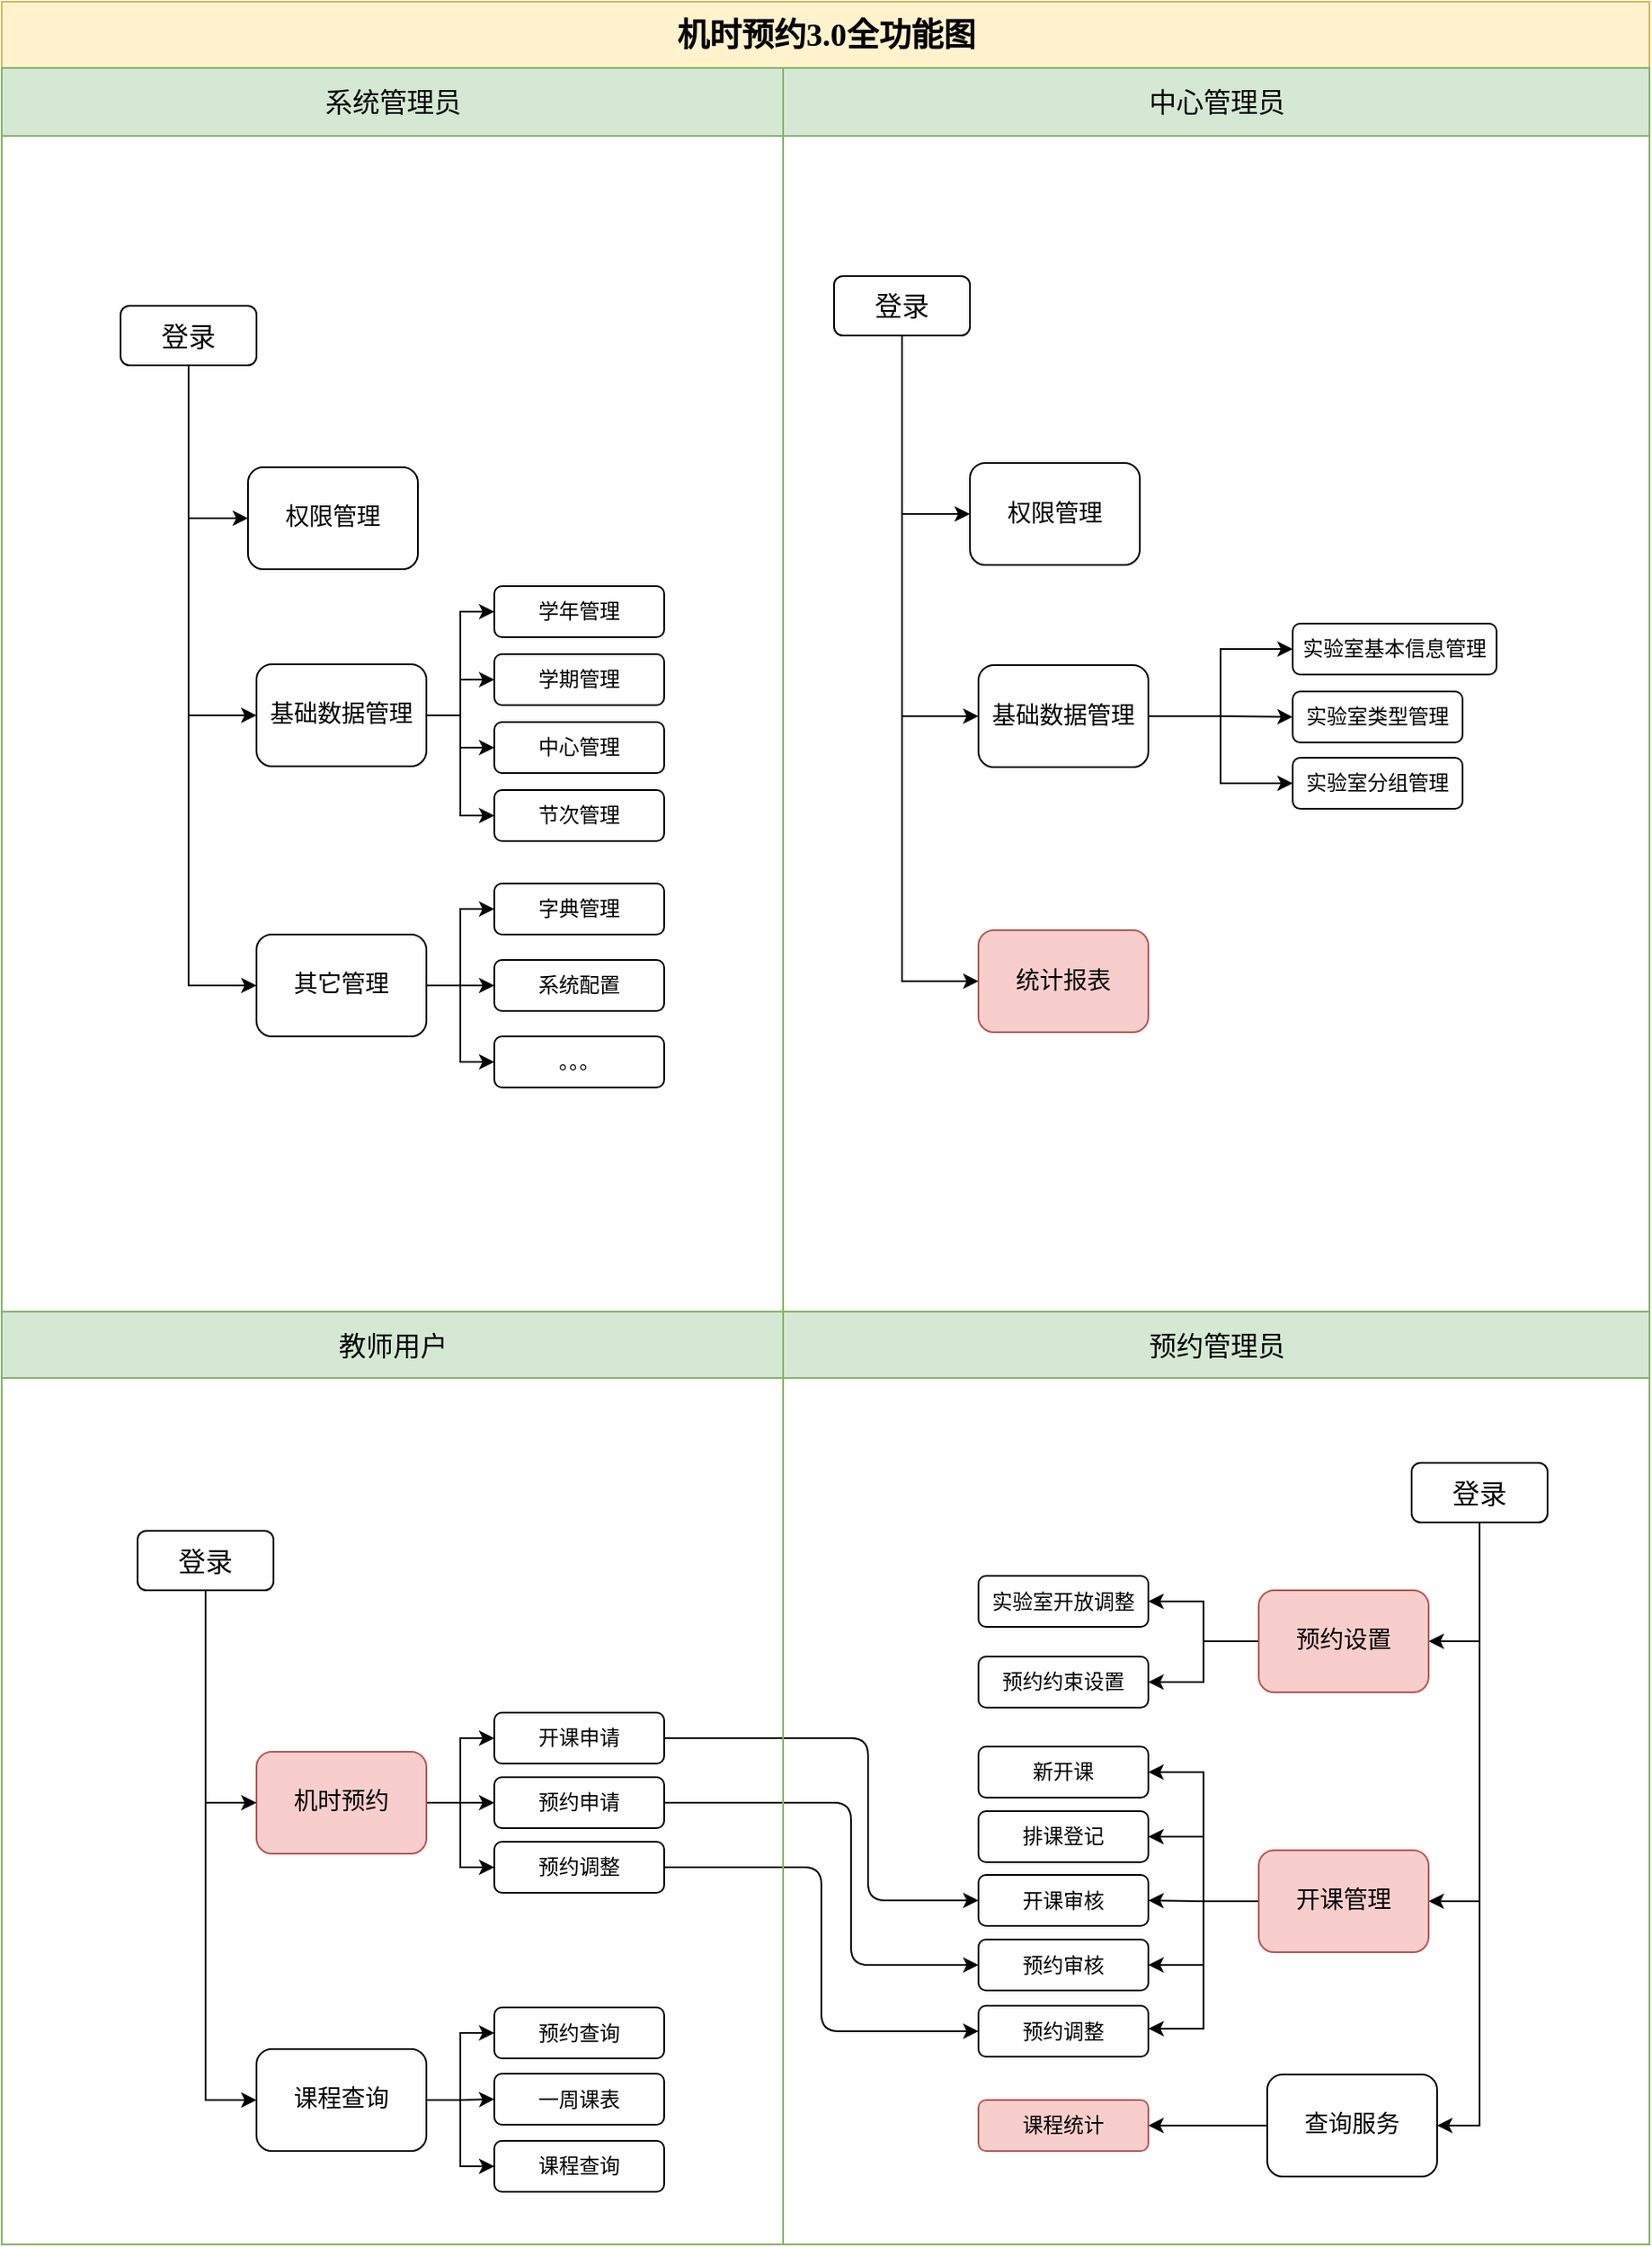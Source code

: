 <mxfile version="12.0.3" type="github" pages="3"><diagram name="全功能图" id="74e2e168-ea6b-b213-b513-2b3c1d86103e"><mxGraphModel dx="1408" dy="885" grid="1" gridSize="10" guides="1" tooltips="1" connect="1" arrows="1" fold="1" page="1" pageScale="1" pageWidth="850" pageHeight="1100" background="#ffffff" math="0" shadow="0"><root><mxCell id="0"/><mxCell id="1" parent="0"/><mxCell id="77e6c97f196da883-1" value="机时预约3.0全功能图" style="swimlane;html=1;childLayout=stackLayout;startSize=39;rounded=0;shadow=0;labelBackgroundColor=none;strokeColor=#d6b656;strokeWidth=1;fillColor=#fff2cc;fontFamily=Verdana;fontSize=19;align=center;" parent="1" vertex="1" treatAsSingle="0"><mxGeometry x="70" y="20" width="970" height="1320" as="geometry"><mxRectangle x="70" y="20" width="150" height="20" as="alternateBounds"/></mxGeometry></mxCell><mxCell id="77e6c97f196da883-2" value="系统管理员" style="swimlane;html=1;startSize=40;fillColor=#d5e8d4;strokeColor=#82b366;fontSize=16;fontStyle=0" parent="77e6c97f196da883-1" vertex="1" treatAsSingle="0"><mxGeometry y="39" width="460" height="1281" as="geometry"><mxRectangle y="39" width="90" height="1461" as="alternateBounds"/></mxGeometry></mxCell><mxCell id="J4vELJwhv7-fLO7nNAKL-6" style="edgeStyle=orthogonalEdgeStyle;rounded=0;orthogonalLoop=1;jettySize=auto;html=1;exitX=0.5;exitY=1;exitDx=0;exitDy=0;entryX=0;entryY=0.5;entryDx=0;entryDy=0;fontSize=16;" parent="77e6c97f196da883-2" source="77e6c97f196da883-8" target="77e6c97f196da883-11" edge="1"><mxGeometry relative="1" as="geometry"/></mxCell><mxCell id="J4vELJwhv7-fLO7nNAKL-7" style="edgeStyle=orthogonalEdgeStyle;rounded=0;orthogonalLoop=1;jettySize=auto;html=1;exitX=0.5;exitY=1;exitDx=0;exitDy=0;entryX=0;entryY=0.5;entryDx=0;entryDy=0;fontSize=16;" parent="77e6c97f196da883-2" source="77e6c97f196da883-8" target="J4vELJwhv7-fLO7nNAKL-1" edge="1"><mxGeometry relative="1" as="geometry"/></mxCell><mxCell id="J4vELJwhv7-fLO7nNAKL-18" style="edgeStyle=orthogonalEdgeStyle;rounded=0;orthogonalLoop=1;jettySize=auto;html=1;exitX=0.5;exitY=1;exitDx=0;exitDy=0;entryX=0;entryY=0.5;entryDx=0;entryDy=0;fontSize=16;" parent="77e6c97f196da883-2" source="77e6c97f196da883-8" target="J4vELJwhv7-fLO7nNAKL-8" edge="1"><mxGeometry relative="1" as="geometry"/></mxCell><mxCell id="77e6c97f196da883-8" value="登录" style="rounded=1;whiteSpace=wrap;html=1;shadow=0;labelBackgroundColor=none;strokeColor=#000000;strokeWidth=1;fillColor=#ffffff;fontFamily=Verdana;fontSize=16;fontColor=#000000;align=center;" parent="77e6c97f196da883-2" vertex="1"><mxGeometry x="70" y="140" width="80" height="35" as="geometry"/></mxCell><mxCell id="77e6c97f196da883-11" value="权限管理" style="rounded=1;whiteSpace=wrap;html=1;shadow=0;labelBackgroundColor=none;strokeColor=#000000;strokeWidth=1;fillColor=#ffffff;fontFamily=Verdana;fontSize=14;fontColor=#000000;align=center;" parent="77e6c97f196da883-2" vertex="1"><mxGeometry x="145" y="235" width="100" height="60" as="geometry"/></mxCell><mxCell id="J4vELJwhv7-fLO7nNAKL-11" value="" style="edgeStyle=orthogonalEdgeStyle;rounded=0;orthogonalLoop=1;jettySize=auto;html=1;entryX=0;entryY=0.5;entryDx=0;entryDy=0;fontSize=16;" parent="77e6c97f196da883-2" source="J4vELJwhv7-fLO7nNAKL-1" target="J4vELJwhv7-fLO7nNAKL-10" edge="1"><mxGeometry relative="1" as="geometry"/></mxCell><mxCell id="J4vELJwhv7-fLO7nNAKL-15" style="edgeStyle=orthogonalEdgeStyle;rounded=0;orthogonalLoop=1;jettySize=auto;html=1;entryX=0;entryY=0.5;entryDx=0;entryDy=0;fontSize=16;" parent="77e6c97f196da883-2" source="J4vELJwhv7-fLO7nNAKL-1" target="J4vELJwhv7-fLO7nNAKL-12" edge="1"><mxGeometry relative="1" as="geometry"/></mxCell><mxCell id="J4vELJwhv7-fLO7nNAKL-16" style="edgeStyle=orthogonalEdgeStyle;rounded=0;orthogonalLoop=1;jettySize=auto;html=1;exitX=1;exitY=0.5;exitDx=0;exitDy=0;entryX=0;entryY=0.5;entryDx=0;entryDy=0;fontSize=16;" parent="77e6c97f196da883-2" source="J4vELJwhv7-fLO7nNAKL-1" target="J4vELJwhv7-fLO7nNAKL-13" edge="1"><mxGeometry relative="1" as="geometry"/></mxCell><mxCell id="J4vELJwhv7-fLO7nNAKL-17" style="edgeStyle=orthogonalEdgeStyle;rounded=0;orthogonalLoop=1;jettySize=auto;html=1;exitX=1;exitY=0.5;exitDx=0;exitDy=0;entryX=0;entryY=0.5;entryDx=0;entryDy=0;fontSize=16;" parent="77e6c97f196da883-2" source="J4vELJwhv7-fLO7nNAKL-1" target="J4vELJwhv7-fLO7nNAKL-14" edge="1"><mxGeometry relative="1" as="geometry"/></mxCell><mxCell id="J4vELJwhv7-fLO7nNAKL-1" value="基础数据管理" style="rounded=1;whiteSpace=wrap;html=1;shadow=0;labelBackgroundColor=none;strokeColor=#000000;strokeWidth=1;fillColor=#ffffff;fontFamily=Verdana;fontSize=14;fontColor=#000000;align=center;" parent="77e6c97f196da883-2" vertex="1"><mxGeometry x="150" y="351" width="100" height="60" as="geometry"/></mxCell><mxCell id="J4vELJwhv7-fLO7nNAKL-10" value="学年管理" style="rounded=1;whiteSpace=wrap;html=1;shadow=0;labelBackgroundColor=none;strokeColor=#000000;strokeWidth=1;fillColor=#ffffff;fontFamily=Verdana;fontSize=12;fontColor=#000000;align=center;" parent="77e6c97f196da883-2" vertex="1"><mxGeometry x="290" y="305" width="100" height="30" as="geometry"/></mxCell><mxCell id="J4vELJwhv7-fLO7nNAKL-24" style="edgeStyle=orthogonalEdgeStyle;rounded=0;orthogonalLoop=1;jettySize=auto;html=1;exitX=1;exitY=0.5;exitDx=0;exitDy=0;entryX=0;entryY=0.5;entryDx=0;entryDy=0;fontSize=16;" parent="77e6c97f196da883-2" source="J4vELJwhv7-fLO7nNAKL-8" target="J4vELJwhv7-fLO7nNAKL-20" edge="1"><mxGeometry relative="1" as="geometry"/></mxCell><mxCell id="J4vELJwhv7-fLO7nNAKL-25" style="edgeStyle=orthogonalEdgeStyle;rounded=0;orthogonalLoop=1;jettySize=auto;html=1;exitX=1;exitY=0.5;exitDx=0;exitDy=0;entryX=0;entryY=0.5;entryDx=0;entryDy=0;fontSize=16;" parent="77e6c97f196da883-2" source="J4vELJwhv7-fLO7nNAKL-8" target="J4vELJwhv7-fLO7nNAKL-21" edge="1"><mxGeometry relative="1" as="geometry"/></mxCell><mxCell id="J4vELJwhv7-fLO7nNAKL-26" style="edgeStyle=orthogonalEdgeStyle;rounded=0;orthogonalLoop=1;jettySize=auto;html=1;exitX=1;exitY=0.5;exitDx=0;exitDy=0;entryX=0;entryY=0.5;entryDx=0;entryDy=0;fontSize=16;" parent="77e6c97f196da883-2" source="J4vELJwhv7-fLO7nNAKL-8" target="J4vELJwhv7-fLO7nNAKL-22" edge="1"><mxGeometry relative="1" as="geometry"/></mxCell><mxCell id="J4vELJwhv7-fLO7nNAKL-8" value="其它管理" style="rounded=1;whiteSpace=wrap;html=1;shadow=0;labelBackgroundColor=none;strokeColor=#000000;strokeWidth=1;fillColor=#ffffff;fontFamily=Verdana;fontSize=14;fontColor=#000000;align=center;" parent="77e6c97f196da883-2" vertex="1"><mxGeometry x="150" y="510" width="100" height="60" as="geometry"/></mxCell><mxCell id="J4vELJwhv7-fLO7nNAKL-12" value="学期管理" style="rounded=1;whiteSpace=wrap;html=1;shadow=0;labelBackgroundColor=none;strokeColor=#000000;strokeWidth=1;fillColor=#ffffff;fontFamily=Verdana;fontSize=12;fontColor=#000000;align=center;" parent="77e6c97f196da883-2" vertex="1"><mxGeometry x="290" y="345" width="100" height="30" as="geometry"/></mxCell><mxCell id="J4vELJwhv7-fLO7nNAKL-13" value="中心管理" style="rounded=1;whiteSpace=wrap;html=1;shadow=0;labelBackgroundColor=none;strokeColor=#000000;strokeWidth=1;fillColor=#ffffff;fontFamily=Verdana;fontSize=12;fontColor=#000000;align=center;" parent="77e6c97f196da883-2" vertex="1"><mxGeometry x="290" y="385" width="100" height="30" as="geometry"/></mxCell><mxCell id="J4vELJwhv7-fLO7nNAKL-14" value="节次管理" style="rounded=1;whiteSpace=wrap;html=1;shadow=0;labelBackgroundColor=none;strokeColor=#000000;strokeWidth=1;fillColor=#ffffff;fontFamily=Verdana;fontSize=12;fontColor=#000000;align=center;" parent="77e6c97f196da883-2" vertex="1"><mxGeometry x="290" y="425" width="100" height="30" as="geometry"/></mxCell><mxCell id="J4vELJwhv7-fLO7nNAKL-20" value="字典管理" style="rounded=1;whiteSpace=wrap;html=1;shadow=0;labelBackgroundColor=none;strokeColor=#000000;strokeWidth=1;fillColor=#ffffff;fontFamily=Verdana;fontSize=12;fontColor=#000000;align=center;" parent="77e6c97f196da883-2" vertex="1"><mxGeometry x="290" y="480" width="100" height="30" as="geometry"/></mxCell><mxCell id="J4vELJwhv7-fLO7nNAKL-21" value="系统配置" style="rounded=1;whiteSpace=wrap;html=1;shadow=0;labelBackgroundColor=none;strokeColor=#000000;strokeWidth=1;fillColor=#ffffff;fontFamily=Verdana;fontSize=12;fontColor=#000000;align=center;" parent="77e6c97f196da883-2" vertex="1"><mxGeometry x="290" y="525" width="100" height="30" as="geometry"/></mxCell><mxCell id="J4vELJwhv7-fLO7nNAKL-22" value="。。。" style="rounded=1;whiteSpace=wrap;html=1;shadow=0;labelBackgroundColor=none;strokeColor=#000000;strokeWidth=1;fillColor=#ffffff;fontFamily=Verdana;fontSize=12;fontColor=#000000;align=center;" parent="77e6c97f196da883-2" vertex="1"><mxGeometry x="290" y="570" width="100" height="30" as="geometry"/></mxCell><UserObject label="登录" id="J4vELJwhv7-fLO7nNAKL-41"><mxCell style="rounded=1;whiteSpace=wrap;html=1;shadow=0;labelBackgroundColor=none;strokeColor=#000000;strokeWidth=1;fillColor=#ffffff;fontFamily=Verdana;fontSize=16;fontColor=#000000;align=center;" parent="77e6c97f196da883-2" vertex="1"><mxGeometry x="80" y="861" width="80" height="35" as="geometry"/></mxCell></UserObject><mxCell id="J4vELJwhv7-fLO7nNAKL-53" style="edgeStyle=orthogonalEdgeStyle;rounded=0;orthogonalLoop=1;jettySize=auto;html=1;exitX=1;exitY=0.5;exitDx=0;exitDy=0;entryX=0;entryY=0.5;entryDx=0;entryDy=0;fontSize=16;" parent="77e6c97f196da883-2" source="J4vELJwhv7-fLO7nNAKL-43" target="J4vELJwhv7-fLO7nNAKL-47" edge="1"><mxGeometry relative="1" as="geometry"/></mxCell><mxCell id="J4vELJwhv7-fLO7nNAKL-54" style="edgeStyle=orthogonalEdgeStyle;rounded=0;orthogonalLoop=1;jettySize=auto;html=1;exitX=1;exitY=0.5;exitDx=0;exitDy=0;entryX=0;entryY=0.5;entryDx=0;entryDy=0;fontSize=16;" parent="77e6c97f196da883-2" source="J4vELJwhv7-fLO7nNAKL-43" target="J4vELJwhv7-fLO7nNAKL-48" edge="1"><mxGeometry relative="1" as="geometry"/></mxCell><mxCell id="J4vELJwhv7-fLO7nNAKL-56" style="edgeStyle=orthogonalEdgeStyle;rounded=0;orthogonalLoop=1;jettySize=auto;html=1;exitX=1;exitY=0.5;exitDx=0;exitDy=0;entryX=0;entryY=0.5;entryDx=0;entryDy=0;fontSize=16;" parent="77e6c97f196da883-2" source="J4vELJwhv7-fLO7nNAKL-43" target="J4vELJwhv7-fLO7nNAKL-50" edge="1"><mxGeometry relative="1" as="geometry"/></mxCell><mxCell id="J4vELJwhv7-fLO7nNAKL-43" value="机时预约" style="rounded=1;whiteSpace=wrap;html=1;shadow=0;labelBackgroundColor=none;strokeColor=#b85450;strokeWidth=1;fillColor=#f8cecc;fontFamily=Verdana;fontSize=14;align=center;" parent="77e6c97f196da883-2" vertex="1"><mxGeometry x="150" y="991" width="100" height="60" as="geometry"/></mxCell><mxCell id="J4vELJwhv7-fLO7nNAKL-57" style="edgeStyle=orthogonalEdgeStyle;rounded=0;orthogonalLoop=1;jettySize=auto;html=1;exitX=1;exitY=0.5;exitDx=0;exitDy=0;entryX=0;entryY=0.5;entryDx=0;entryDy=0;fontSize=16;" parent="77e6c97f196da883-2" source="J4vELJwhv7-fLO7nNAKL-44" target="J4vELJwhv7-fLO7nNAKL-51" edge="1"><mxGeometry relative="1" as="geometry"/></mxCell><mxCell id="J4vELJwhv7-fLO7nNAKL-58" style="edgeStyle=orthogonalEdgeStyle;rounded=0;orthogonalLoop=1;jettySize=auto;html=1;exitX=1;exitY=0.5;exitDx=0;exitDy=0;entryX=0;entryY=0.5;entryDx=0;entryDy=0;fontSize=16;" parent="77e6c97f196da883-2" source="J4vELJwhv7-fLO7nNAKL-44" target="J4vELJwhv7-fLO7nNAKL-52" edge="1"><mxGeometry relative="1" as="geometry"/></mxCell><mxCell id="6BzdLRq6qSyTSQ2MxM07-86" style="edgeStyle=orthogonalEdgeStyle;rounded=0;orthogonalLoop=1;jettySize=auto;html=1;exitX=1;exitY=0.5;exitDx=0;exitDy=0;entryX=0;entryY=0.5;entryDx=0;entryDy=0;fontSize=14;" edge="1" parent="77e6c97f196da883-2" source="J4vELJwhv7-fLO7nNAKL-44" target="J4vELJwhv7-fLO7nNAKL-49"><mxGeometry relative="1" as="geometry"/></mxCell><mxCell id="J4vELJwhv7-fLO7nNAKL-44" value="课程查询" style="rounded=1;whiteSpace=wrap;html=1;shadow=0;labelBackgroundColor=none;strokeColor=#000000;strokeWidth=1;fillColor=#ffffff;fontFamily=Verdana;fontSize=14;fontColor=#000000;align=center;" parent="77e6c97f196da883-2" vertex="1"><mxGeometry x="150" y="1166" width="100" height="60" as="geometry"/></mxCell><mxCell id="J4vELJwhv7-fLO7nNAKL-45" style="edgeStyle=orthogonalEdgeStyle;rounded=0;orthogonalLoop=1;jettySize=auto;html=1;entryX=0;entryY=0.5;entryDx=0;entryDy=0;exitX=0.5;exitY=1;exitDx=0;exitDy=0;fontSize=16;" parent="77e6c97f196da883-2" source="J4vELJwhv7-fLO7nNAKL-41" target="J4vELJwhv7-fLO7nNAKL-44" edge="1"><mxGeometry relative="1" as="geometry"><mxPoint x="170" y="911" as="sourcePoint"/></mxGeometry></mxCell><mxCell id="J4vELJwhv7-fLO7nNAKL-46" style="edgeStyle=orthogonalEdgeStyle;rounded=0;orthogonalLoop=1;jettySize=auto;html=1;exitX=0.5;exitY=1;exitDx=0;exitDy=0;entryX=0;entryY=0.5;entryDx=0;entryDy=0;fontSize=16;" parent="77e6c97f196da883-2" source="J4vELJwhv7-fLO7nNAKL-41" target="J4vELJwhv7-fLO7nNAKL-43" edge="1"><mxGeometry relative="1" as="geometry"><mxPoint x="120" y="821" as="sourcePoint"/></mxGeometry></mxCell><mxCell id="J4vELJwhv7-fLO7nNAKL-47" value="开课申请" style="rounded=1;whiteSpace=wrap;html=1;shadow=0;labelBackgroundColor=none;strokeColor=#000000;strokeWidth=1;fillColor=#ffffff;fontFamily=Verdana;fontSize=12;fontColor=#000000;align=center;" parent="77e6c97f196da883-2" vertex="1"><mxGeometry x="290" y="968" width="100" height="30" as="geometry"/></mxCell><mxCell id="J4vELJwhv7-fLO7nNAKL-48" value="预约申请" style="rounded=1;whiteSpace=wrap;html=1;shadow=0;labelBackgroundColor=none;strokeColor=#000000;strokeWidth=1;fillColor=#ffffff;fontFamily=Verdana;fontSize=12;fontColor=#000000;align=center;" parent="77e6c97f196da883-2" vertex="1"><mxGeometry x="290" y="1006" width="100" height="30" as="geometry"/></mxCell><mxCell id="J4vELJwhv7-fLO7nNAKL-49" value="预约查询" style="rounded=1;whiteSpace=wrap;html=1;shadow=0;labelBackgroundColor=none;strokeColor=#000000;strokeWidth=1;fillColor=#ffffff;fontFamily=Verdana;fontSize=12;fontColor=#000000;align=center;" parent="77e6c97f196da883-2" vertex="1"><mxGeometry x="290" y="1141.5" width="100" height="30" as="geometry"/></mxCell><mxCell id="J4vELJwhv7-fLO7nNAKL-50" value="预约调整" style="rounded=1;whiteSpace=wrap;html=1;shadow=0;labelBackgroundColor=none;strokeColor=#000000;strokeWidth=1;fillColor=#ffffff;fontFamily=Verdana;fontSize=12;fontColor=#000000;align=center;gradientColor=#ffffff;" parent="77e6c97f196da883-2" vertex="1"><mxGeometry x="290" y="1044" width="100" height="30" as="geometry"/></mxCell><mxCell id="J4vELJwhv7-fLO7nNAKL-51" value="一周课表" style="rounded=1;whiteSpace=wrap;html=1;shadow=0;labelBackgroundColor=none;strokeColor=#000000;strokeWidth=1;fillColor=#ffffff;fontFamily=Verdana;fontSize=12;fontColor=#000000;align=center;" parent="77e6c97f196da883-2" vertex="1"><mxGeometry x="290" y="1180.5" width="100" height="30" as="geometry"/></mxCell><mxCell id="J4vELJwhv7-fLO7nNAKL-52" value="课程查询" style="rounded=1;whiteSpace=wrap;html=1;shadow=0;labelBackgroundColor=none;strokeColor=#000000;strokeWidth=1;fillColor=#ffffff;fontFamily=Verdana;fontSize=12;fontColor=#000000;align=center;" parent="77e6c97f196da883-2" vertex="1"><mxGeometry x="290" y="1220" width="100" height="30" as="geometry"/></mxCell><mxCell id="77e6c97f196da883-3" value="中心管理员" style="swimlane;html=1;startSize=40;fillColor=#d5e8d4;strokeColor=#82b366;fontSize=16;fontStyle=0" parent="77e6c97f196da883-1" vertex="1" treatAsSingle="0"><mxGeometry x="460" y="39" width="510" height="1281" as="geometry"><mxRectangle x="90" y="39" width="90" height="1461" as="alternateBounds"/></mxGeometry></mxCell><mxCell id="J4vELJwhv7-fLO7nNAKL-27" value="登录" style="rounded=1;whiteSpace=wrap;html=1;shadow=0;labelBackgroundColor=none;strokeColor=#000000;strokeWidth=1;fillColor=#ffffff;fontFamily=Verdana;fontSize=16;fontColor=#000000;align=center;" parent="77e6c97f196da883-3" vertex="1"><mxGeometry x="30" y="122.5" width="80" height="35" as="geometry"/></mxCell><mxCell id="J4vELJwhv7-fLO7nNAKL-28" value="权限管理" style="rounded=1;whiteSpace=wrap;html=1;shadow=0;labelBackgroundColor=none;strokeColor=#000000;strokeWidth=1;fillColor=#ffffff;fontFamily=Verdana;fontSize=14;fontColor=#000000;align=center;" parent="77e6c97f196da883-3" vertex="1"><mxGeometry x="110" y="232.5" width="100" height="60" as="geometry"/></mxCell><mxCell id="J4vELJwhv7-fLO7nNAKL-37" style="edgeStyle=orthogonalEdgeStyle;rounded=0;orthogonalLoop=1;jettySize=auto;html=1;exitX=1;exitY=0.5;exitDx=0;exitDy=0;entryX=0;entryY=0.5;entryDx=0;entryDy=0;fontSize=16;" parent="77e6c97f196da883-3" source="J4vELJwhv7-fLO7nNAKL-29" target="J4vELJwhv7-fLO7nNAKL-34" edge="1"><mxGeometry relative="1" as="geometry"/></mxCell><mxCell id="J4vELJwhv7-fLO7nNAKL-29" value="基础数据管理" style="rounded=1;whiteSpace=wrap;html=1;shadow=0;labelBackgroundColor=none;strokeColor=#000000;strokeWidth=1;fillColor=#ffffff;fontFamily=Verdana;fontSize=14;fontColor=#000000;align=center;" parent="77e6c97f196da883-3" vertex="1"><mxGeometry x="115" y="351.5" width="100" height="60" as="geometry"/></mxCell><mxCell id="J4vELJwhv7-fLO7nNAKL-30" value="统计报表" style="rounded=1;whiteSpace=wrap;html=1;shadow=0;labelBackgroundColor=none;strokeColor=#b85450;strokeWidth=1;fillColor=#f8cecc;fontFamily=Verdana;fontSize=14;align=center;" parent="77e6c97f196da883-3" vertex="1"><mxGeometry x="115" y="507.5" width="100" height="60" as="geometry"/></mxCell><mxCell id="J4vELJwhv7-fLO7nNAKL-31" style="edgeStyle=orthogonalEdgeStyle;rounded=0;orthogonalLoop=1;jettySize=auto;html=1;exitX=0.5;exitY=1;exitDx=0;exitDy=0;entryX=0;entryY=0.5;entryDx=0;entryDy=0;fontSize=16;" parent="77e6c97f196da883-3" source="J4vELJwhv7-fLO7nNAKL-27" target="J4vELJwhv7-fLO7nNAKL-30" edge="1"><mxGeometry relative="1" as="geometry"><mxPoint x="-10" y="183.5" as="sourcePoint"/></mxGeometry></mxCell><mxCell id="J4vELJwhv7-fLO7nNAKL-32" style="edgeStyle=orthogonalEdgeStyle;rounded=0;orthogonalLoop=1;jettySize=auto;html=1;exitX=0.5;exitY=1;exitDx=0;exitDy=0;entryX=0;entryY=0.5;entryDx=0;entryDy=0;fontSize=16;" parent="77e6c97f196da883-3" source="J4vELJwhv7-fLO7nNAKL-27" target="J4vELJwhv7-fLO7nNAKL-29" edge="1"><mxGeometry relative="1" as="geometry"><mxPoint x="-10" y="183.5" as="sourcePoint"/></mxGeometry></mxCell><mxCell id="J4vELJwhv7-fLO7nNAKL-33" style="edgeStyle=orthogonalEdgeStyle;rounded=0;orthogonalLoop=1;jettySize=auto;html=1;exitX=0.5;exitY=1;exitDx=0;exitDy=0;entryX=0;entryY=0.5;entryDx=0;entryDy=0;fontSize=16;" parent="77e6c97f196da883-3" source="J4vELJwhv7-fLO7nNAKL-27" target="J4vELJwhv7-fLO7nNAKL-28" edge="1"><mxGeometry relative="1" as="geometry"><mxPoint x="-10" y="183.5" as="sourcePoint"/></mxGeometry></mxCell><mxCell id="J4vELJwhv7-fLO7nNAKL-36" value="" style="edgeStyle=orthogonalEdgeStyle;rounded=0;orthogonalLoop=1;jettySize=auto;html=1;entryX=0;entryY=0.5;entryDx=0;entryDy=0;exitX=1;exitY=0.5;exitDx=0;exitDy=0;fontSize=16;" parent="77e6c97f196da883-3" source="J4vELJwhv7-fLO7nNAKL-29" target="J4vELJwhv7-fLO7nNAKL-35" edge="1"><mxGeometry relative="1" as="geometry"/></mxCell><mxCell id="J4vELJwhv7-fLO7nNAKL-39" style="edgeStyle=orthogonalEdgeStyle;rounded=0;orthogonalLoop=1;jettySize=auto;html=1;exitX=1;exitY=0.5;exitDx=0;exitDy=0;entryX=0;entryY=0.5;entryDx=0;entryDy=0;fontSize=16;" parent="77e6c97f196da883-3" source="J4vELJwhv7-fLO7nNAKL-29" target="J4vELJwhv7-fLO7nNAKL-38" edge="1"><mxGeometry relative="1" as="geometry"/></mxCell><mxCell id="J4vELJwhv7-fLO7nNAKL-34" value="实验室基本信息管理" style="rounded=1;whiteSpace=wrap;html=1;shadow=0;labelBackgroundColor=none;strokeColor=#000000;strokeWidth=1;fillColor=#ffffff;fontFamily=Verdana;fontSize=12;fontColor=#000000;align=center;" parent="77e6c97f196da883-3" vertex="1"><mxGeometry x="300" y="327" width="120" height="30" as="geometry"/></mxCell><mxCell id="J4vELJwhv7-fLO7nNAKL-35" value="实验室类型管理" style="rounded=1;whiteSpace=wrap;html=1;shadow=0;labelBackgroundColor=none;strokeColor=#000000;strokeWidth=1;fillColor=#ffffff;fontFamily=Verdana;fontSize=12;fontColor=#000000;align=center;" parent="77e6c97f196da883-3" vertex="1"><mxGeometry x="300" y="367" width="100" height="30" as="geometry"/></mxCell><mxCell id="J4vELJwhv7-fLO7nNAKL-38" value="实验室分组管理" style="rounded=1;whiteSpace=wrap;html=1;shadow=0;labelBackgroundColor=none;strokeColor=#000000;strokeWidth=1;fillColor=#ffffff;fontFamily=Verdana;fontSize=12;fontColor=#000000;align=center;" parent="77e6c97f196da883-3" vertex="1"><mxGeometry x="300" y="406" width="100" height="30" as="geometry"/></mxCell><mxCell id="J4vELJwhv7-fLO7nNAKL-63" style="edgeStyle=orthogonalEdgeStyle;rounded=0;orthogonalLoop=1;jettySize=auto;html=1;exitX=0.5;exitY=1;exitDx=0;exitDy=0;entryX=1;entryY=0.5;entryDx=0;entryDy=0;fontSize=16;" parent="77e6c97f196da883-3" source="J4vELJwhv7-fLO7nNAKL-59" target="J4vELJwhv7-fLO7nNAKL-60" edge="1"><mxGeometry relative="1" as="geometry"/></mxCell><mxCell id="J4vELJwhv7-fLO7nNAKL-64" style="edgeStyle=orthogonalEdgeStyle;rounded=0;orthogonalLoop=1;jettySize=auto;html=1;exitX=0.5;exitY=1;exitDx=0;exitDy=0;entryX=1;entryY=0.5;entryDx=0;entryDy=0;fontSize=16;" parent="77e6c97f196da883-3" source="J4vELJwhv7-fLO7nNAKL-59" target="J4vELJwhv7-fLO7nNAKL-61" edge="1"><mxGeometry relative="1" as="geometry"/></mxCell><mxCell id="J4vELJwhv7-fLO7nNAKL-65" style="edgeStyle=orthogonalEdgeStyle;rounded=0;orthogonalLoop=1;jettySize=auto;html=1;exitX=0.5;exitY=1;exitDx=0;exitDy=0;entryX=1;entryY=0.5;entryDx=0;entryDy=0;fontSize=16;" parent="77e6c97f196da883-3" source="J4vELJwhv7-fLO7nNAKL-59" target="J4vELJwhv7-fLO7nNAKL-62" edge="1"><mxGeometry relative="1" as="geometry"/></mxCell><mxCell id="J4vELJwhv7-fLO7nNAKL-59" value="登录" style="rounded=1;whiteSpace=wrap;html=1;shadow=0;labelBackgroundColor=none;strokeColor=#000000;strokeWidth=1;fillColor=#ffffff;fontFamily=Verdana;fontSize=16;fontColor=#000000;align=center;" parent="77e6c97f196da883-3" vertex="1"><mxGeometry x="370" y="821" width="80" height="35" as="geometry"/></mxCell><mxCell id="J4vELJwhv7-fLO7nNAKL-70" style="edgeStyle=orthogonalEdgeStyle;rounded=0;orthogonalLoop=1;jettySize=auto;html=1;exitX=0;exitY=0.5;exitDx=0;exitDy=0;entryX=1;entryY=0.5;entryDx=0;entryDy=0;fontSize=16;" parent="77e6c97f196da883-3" source="J4vELJwhv7-fLO7nNAKL-60" target="J4vELJwhv7-fLO7nNAKL-66" edge="1"><mxGeometry relative="1" as="geometry"/></mxCell><mxCell id="J4vELJwhv7-fLO7nNAKL-71" style="edgeStyle=orthogonalEdgeStyle;rounded=0;orthogonalLoop=1;jettySize=auto;html=1;exitX=0;exitY=0.5;exitDx=0;exitDy=0;entryX=1;entryY=0.5;entryDx=0;entryDy=0;fontSize=16;" parent="77e6c97f196da883-3" source="J4vELJwhv7-fLO7nNAKL-60" target="J4vELJwhv7-fLO7nNAKL-67" edge="1"><mxGeometry relative="1" as="geometry"/></mxCell><mxCell id="J4vELJwhv7-fLO7nNAKL-60" value="预约设置" style="rounded=1;whiteSpace=wrap;html=1;shadow=0;labelBackgroundColor=none;strokeColor=#b85450;strokeWidth=1;fillColor=#f8cecc;fontFamily=Verdana;fontSize=14;align=center;" parent="77e6c97f196da883-3" vertex="1"><mxGeometry x="280" y="896" width="100" height="60" as="geometry"/></mxCell><mxCell id="J4vELJwhv7-fLO7nNAKL-82" style="edgeStyle=orthogonalEdgeStyle;rounded=0;orthogonalLoop=1;jettySize=auto;html=1;exitX=0;exitY=0.5;exitDx=0;exitDy=0;entryX=1;entryY=0.5;entryDx=0;entryDy=0;fontSize=16;" parent="77e6c97f196da883-3" source="J4vELJwhv7-fLO7nNAKL-61" target="J4vELJwhv7-fLO7nNAKL-72" edge="1"><mxGeometry relative="1" as="geometry"/></mxCell><mxCell id="J4vELJwhv7-fLO7nNAKL-83" style="edgeStyle=orthogonalEdgeStyle;rounded=0;orthogonalLoop=1;jettySize=auto;html=1;exitX=0;exitY=0.5;exitDx=0;exitDy=0;entryX=1;entryY=0.5;entryDx=0;entryDy=0;fontSize=16;" parent="77e6c97f196da883-3" source="J4vELJwhv7-fLO7nNAKL-61" target="J4vELJwhv7-fLO7nNAKL-73" edge="1"><mxGeometry relative="1" as="geometry"/></mxCell><mxCell id="J4vELJwhv7-fLO7nNAKL-84" style="edgeStyle=orthogonalEdgeStyle;rounded=0;orthogonalLoop=1;jettySize=auto;html=1;exitX=0;exitY=0.5;exitDx=0;exitDy=0;entryX=1;entryY=0.5;entryDx=0;entryDy=0;fontSize=16;" parent="77e6c97f196da883-3" source="J4vELJwhv7-fLO7nNAKL-61" target="J4vELJwhv7-fLO7nNAKL-74" edge="1"><mxGeometry relative="1" as="geometry"/></mxCell><mxCell id="J4vELJwhv7-fLO7nNAKL-85" style="edgeStyle=orthogonalEdgeStyle;rounded=0;orthogonalLoop=1;jettySize=auto;html=1;exitX=0;exitY=0.5;exitDx=0;exitDy=0;entryX=1;entryY=0.5;entryDx=0;entryDy=0;fontSize=16;" parent="77e6c97f196da883-3" source="J4vELJwhv7-fLO7nNAKL-61" target="J4vELJwhv7-fLO7nNAKL-75" edge="1"><mxGeometry relative="1" as="geometry"/></mxCell><mxCell id="J4vELJwhv7-fLO7nNAKL-86" style="edgeStyle=orthogonalEdgeStyle;rounded=0;orthogonalLoop=1;jettySize=auto;html=1;exitX=0;exitY=0.5;exitDx=0;exitDy=0;entryX=1.001;entryY=0.45;entryDx=0;entryDy=0;entryPerimeter=0;fontSize=16;" parent="77e6c97f196da883-3" source="J4vELJwhv7-fLO7nNAKL-61" target="J4vELJwhv7-fLO7nNAKL-76" edge="1"><mxGeometry relative="1" as="geometry"/></mxCell><mxCell id="J4vELJwhv7-fLO7nNAKL-61" value="开课管理" style="rounded=1;whiteSpace=wrap;html=1;shadow=0;labelBackgroundColor=none;strokeColor=#b85450;strokeWidth=1;fillColor=#f8cecc;fontFamily=Verdana;fontSize=14;align=center;" parent="77e6c97f196da883-3" vertex="1"><mxGeometry x="280" y="1049" width="100" height="60" as="geometry"/></mxCell><mxCell id="J4vELJwhv7-fLO7nNAKL-88" value="" style="edgeStyle=orthogonalEdgeStyle;rounded=0;orthogonalLoop=1;jettySize=auto;html=1;fontSize=16;entryX=1;entryY=0.5;entryDx=0;entryDy=0;" parent="77e6c97f196da883-3" source="J4vELJwhv7-fLO7nNAKL-62" target="J4vELJwhv7-fLO7nNAKL-89" edge="1"><mxGeometry relative="1" as="geometry"><mxPoint x="205" y="1211" as="targetPoint"/></mxGeometry></mxCell><mxCell id="J4vELJwhv7-fLO7nNAKL-62" value="查询服务" style="rounded=1;whiteSpace=wrap;html=1;shadow=0;labelBackgroundColor=none;strokeColor=#000000;strokeWidth=1;fillColor=#ffffff;fontFamily=Verdana;fontSize=14;fontColor=#000000;align=center;" parent="77e6c97f196da883-3" vertex="1"><mxGeometry x="285" y="1181" width="100" height="60" as="geometry"/></mxCell><mxCell id="J4vELJwhv7-fLO7nNAKL-66" value="实验室开放调整" style="rounded=1;whiteSpace=wrap;html=1;shadow=0;labelBackgroundColor=none;strokeColor=#000000;strokeWidth=1;fillColor=#ffffff;fontFamily=Verdana;fontSize=12;fontColor=#000000;align=center;" parent="77e6c97f196da883-3" vertex="1"><mxGeometry x="115" y="887.5" width="100" height="30" as="geometry"/></mxCell><mxCell id="J4vELJwhv7-fLO7nNAKL-67" value="预约约束设置" style="rounded=1;whiteSpace=wrap;html=1;shadow=0;labelBackgroundColor=none;strokeColor=#000000;strokeWidth=1;fillColor=#ffffff;fontFamily=Verdana;fontSize=12;fontColor=#000000;align=center;" parent="77e6c97f196da883-3" vertex="1"><mxGeometry x="115" y="935" width="100" height="30" as="geometry"/></mxCell><mxCell id="J4vELJwhv7-fLO7nNAKL-72" value="新开课" style="rounded=1;whiteSpace=wrap;html=1;shadow=0;labelBackgroundColor=none;strokeColor=#000000;strokeWidth=1;fillColor=#ffffff;fontFamily=Verdana;fontSize=12;fontColor=#000000;align=center;" parent="77e6c97f196da883-3" vertex="1"><mxGeometry x="115" y="988" width="100" height="30" as="geometry"/></mxCell><mxCell id="J4vELJwhv7-fLO7nNAKL-73" value="开课审核" style="rounded=1;whiteSpace=wrap;html=1;shadow=0;labelBackgroundColor=none;strokeColor=#000000;strokeWidth=1;fillColor=#ffffff;fontFamily=Verdana;fontSize=12;fontColor=#000000;align=center;" parent="77e6c97f196da883-3" vertex="1"><mxGeometry x="115" y="1063.5" width="100" height="30" as="geometry"/></mxCell><mxCell id="J4vELJwhv7-fLO7nNAKL-74" value="排课登记" style="rounded=1;whiteSpace=wrap;html=1;shadow=0;labelBackgroundColor=none;strokeColor=#000000;strokeWidth=1;fillColor=#ffffff;fontFamily=Verdana;fontSize=12;fontColor=#000000;align=center;" parent="77e6c97f196da883-3" vertex="1"><mxGeometry x="115" y="1026" width="100" height="30" as="geometry"/></mxCell><mxCell id="J4vELJwhv7-fLO7nNAKL-75" value="预约审核" style="rounded=1;whiteSpace=wrap;html=1;shadow=0;labelBackgroundColor=none;strokeColor=#000000;strokeWidth=1;fillColor=#ffffff;fontFamily=Verdana;fontSize=12;fontColor=#000000;align=center;" parent="77e6c97f196da883-3" vertex="1"><mxGeometry x="115" y="1101.5" width="100" height="30" as="geometry"/></mxCell><mxCell id="J4vELJwhv7-fLO7nNAKL-76" value="预约调整" style="rounded=1;whiteSpace=wrap;html=1;shadow=0;labelBackgroundColor=none;strokeColor=#000000;strokeWidth=1;fillColor=#ffffff;fontFamily=Verdana;fontSize=12;fontColor=#000000;align=center;" parent="77e6c97f196da883-3" vertex="1"><mxGeometry x="115" y="1140.5" width="100" height="30" as="geometry"/></mxCell><mxCell id="J4vELJwhv7-fLO7nNAKL-89" value="课程统计" style="rounded=1;whiteSpace=wrap;html=1;shadow=0;labelBackgroundColor=none;strokeColor=#b85450;strokeWidth=1;fillColor=#f8cecc;fontFamily=Verdana;fontSize=12;align=center;" parent="77e6c97f196da883-3" vertex="1"><mxGeometry x="115" y="1196" width="100" height="30" as="geometry"/></mxCell><mxCell id="6BzdLRq6qSyTSQ2MxM07-1" value="" style="edgeStyle=elbowEdgeStyle;elbow=horizontal;endArrow=classic;html=1;fontSize=14;entryX=0;entryY=0.5;entryDx=0;entryDy=0;exitX=1;exitY=0.5;exitDx=0;exitDy=0;" edge="1" parent="77e6c97f196da883-1" source="J4vELJwhv7-fLO7nNAKL-47" target="J4vELJwhv7-fLO7nNAKL-73"><mxGeometry width="50" height="50" relative="1" as="geometry"><mxPoint y="1390" as="sourcePoint"/><mxPoint x="50" y="1340" as="targetPoint"/><Array as="points"><mxPoint x="510" y="1040"/></Array></mxGeometry></mxCell><mxCell id="6BzdLRq6qSyTSQ2MxM07-2" value="" style="edgeStyle=elbowEdgeStyle;elbow=horizontal;endArrow=classic;html=1;fontSize=14;entryX=0;entryY=0.5;entryDx=0;entryDy=0;exitX=1;exitY=0.5;exitDx=0;exitDy=0;" edge="1" parent="77e6c97f196da883-1" source="J4vELJwhv7-fLO7nNAKL-48" target="J4vELJwhv7-fLO7nNAKL-75"><mxGeometry width="50" height="50" relative="1" as="geometry"><mxPoint y="1390" as="sourcePoint"/><mxPoint x="50" y="1340" as="targetPoint"/><Array as="points"><mxPoint x="500" y="1100"/></Array></mxGeometry></mxCell><mxCell id="6BzdLRq6qSyTSQ2MxM07-82" value="" style="edgeStyle=elbowEdgeStyle;elbow=horizontal;endArrow=classic;html=1;fontSize=14;entryX=0;entryY=0.5;entryDx=0;entryDy=0;exitX=1;exitY=0.5;exitDx=0;exitDy=0;" edge="1" parent="77e6c97f196da883-1" source="J4vELJwhv7-fLO7nNAKL-50" target="J4vELJwhv7-fLO7nNAKL-76"><mxGeometry width="50" height="50" relative="1" as="geometry"><mxPoint y="1390" as="sourcePoint"/><mxPoint x="50" y="1340" as="targetPoint"/></mxGeometry></mxCell><mxCell id="77e6c97f196da883-4" value="预约管理员" style="swimlane;html=1;startSize=39;fillColor=#d5e8d4;strokeColor=#82b366;fontSize=16;fontStyle=0" parent="1" vertex="1"><mxGeometry x="530" y="791" width="510" height="549" as="geometry"/></mxCell><mxCell id="77e6c97f196da883-5" value="教师用户" style="swimlane;html=1;startSize=39;fillColor=#d5e8d4;strokeColor=#82b366;fontSize=16;fontStyle=0" parent="1" vertex="1"><mxGeometry x="70" y="791" width="460" height="549" as="geometry"/></mxCell></root></mxGraphModel></diagram><diagram id="wtCEgFf9RS1oFFZWwfUp" name="登录"><mxGraphModel dx="1408" dy="878" grid="1" gridSize="10" guides="1" tooltips="1" connect="1" arrows="1" fold="1" page="1" pageScale="1" pageWidth="850" pageHeight="1100" math="0" shadow="0"><root><mxCell id="MRxwoMButPNyPIOreIeC-0"/><mxCell id="MRxwoMButPNyPIOreIeC-1" parent="MRxwoMButPNyPIOreIeC-0"/></root></mxGraphModel></diagram><diagram id="0T_OyAgCi729FxaylqfY" name="登录-bak"><mxGraphModel dx="1408" dy="885" grid="1" gridSize="10" guides="1" tooltips="1" connect="1" arrows="1" fold="1" page="1" pageScale="1" pageWidth="850" pageHeight="1100" math="0" shadow="0"><root><mxCell id="R_X30SlAeNeV_7zmGlsf-0"/><mxCell id="R_X30SlAeNeV_7zmGlsf-1" parent="R_X30SlAeNeV_7zmGlsf-0"/><mxCell id="5V8Ee4_JwNAAqbw7vWo1-0" style="edgeStyle=orthogonalEdgeStyle;rounded=0;orthogonalLoop=1;jettySize=auto;html=1;exitX=0.5;exitY=1;exitDx=0;exitDy=0;fontSize=16;" parent="R_X30SlAeNeV_7zmGlsf-1" source="5V8Ee4_JwNAAqbw7vWo1-1" target="5V8Ee4_JwNAAqbw7vWo1-4" edge="1"><mxGeometry relative="1" as="geometry"/></mxCell><mxCell id="5V8Ee4_JwNAAqbw7vWo1-1" value="开始" style="rounded=1;whiteSpace=wrap;html=1;shadow=0;glass=0;strokeColor=#000000;gradientColor=none;fontSize=16;" parent="R_X30SlAeNeV_7zmGlsf-1" vertex="1"><mxGeometry x="330" y="30" width="80" height="40" as="geometry"/></mxCell><mxCell id="5V8Ee4_JwNAAqbw7vWo1-2" style="edgeStyle=orthogonalEdgeStyle;rounded=0;orthogonalLoop=1;jettySize=auto;html=1;exitX=0;exitY=0.5;exitDx=0;exitDy=0;entryX=0.5;entryY=0;entryDx=0;entryDy=0;fontSize=16;" parent="R_X30SlAeNeV_7zmGlsf-1" source="5V8Ee4_JwNAAqbw7vWo1-4" target="5V8Ee4_JwNAAqbw7vWo1-8" edge="1"><mxGeometry relative="1" as="geometry"/></mxCell><mxCell id="5V8Ee4_JwNAAqbw7vWo1-3" style="edgeStyle=orthogonalEdgeStyle;rounded=0;orthogonalLoop=1;jettySize=auto;html=1;exitX=0.5;exitY=1;exitDx=0;exitDy=0;entryX=0.5;entryY=0;entryDx=0;entryDy=0;fontSize=16;" parent="R_X30SlAeNeV_7zmGlsf-1" source="5V8Ee4_JwNAAqbw7vWo1-4" target="5V8Ee4_JwNAAqbw7vWo1-6" edge="1"><mxGeometry relative="1" as="geometry"/></mxCell><mxCell id="5V8Ee4_JwNAAqbw7vWo1-4" value="用户登录" style="rounded=0;whiteSpace=wrap;html=1;shadow=0;glass=0;strokeColor=#000000;gradientColor=none;fontSize=16;" parent="R_X30SlAeNeV_7zmGlsf-1" vertex="1"><mxGeometry x="310" y="130" width="120" height="60" as="geometry"/></mxCell><mxCell id="5V8Ee4_JwNAAqbw7vWo1-5" style="edgeStyle=orthogonalEdgeStyle;rounded=0;orthogonalLoop=1;jettySize=auto;html=1;exitX=0.5;exitY=1;exitDx=0;exitDy=0;entryX=0.5;entryY=0;entryDx=0;entryDy=0;fontSize=16;" parent="R_X30SlAeNeV_7zmGlsf-1" source="5V8Ee4_JwNAAqbw7vWo1-6" target="5V8Ee4_JwNAAqbw7vWo1-7" edge="1"><mxGeometry relative="1" as="geometry"/></mxCell><mxCell id="5V8Ee4_JwNAAqbw7vWo1-6" value="统一身份认证" style="rhombus;whiteSpace=wrap;html=1;shadow=0;glass=0;strokeColor=#000000;gradientColor=none;fontSize=16;" parent="R_X30SlAeNeV_7zmGlsf-1" vertex="1"><mxGeometry x="280" y="240" width="180" height="80" as="geometry"/></mxCell><mxCell id="5V8Ee4_JwNAAqbw7vWo1-7" value="检查用户权限" style="rhombus;whiteSpace=wrap;html=1;shadow=0;glass=0;strokeColor=#000000;gradientColor=none;fontSize=16;" parent="R_X30SlAeNeV_7zmGlsf-1" vertex="1"><mxGeometry x="280" y="380" width="180" height="80" as="geometry"/></mxCell><mxCell id="5V8Ee4_JwNAAqbw7vWo1-8" value="用户登录" style="rounded=0;whiteSpace=wrap;html=1;shadow=0;glass=0;strokeColor=#000000;gradientColor=none;fontSize=16;" parent="R_X30SlAeNeV_7zmGlsf-1" vertex="1"><mxGeometry x="60" y="390" width="120" height="60" as="geometry"/></mxCell><mxCell id="5V8Ee4_JwNAAqbw7vWo1-9" value="" style="rounded=0;whiteSpace=wrap;html=1;shadow=0;glass=0;strokeColor=#000000;gradientColor=none;fontSize=16;" parent="R_X30SlAeNeV_7zmGlsf-1" vertex="1"><mxGeometry x="310" y="530" width="120" height="60" as="geometry"/></mxCell></root></mxGraphModel></diagram></mxfile>